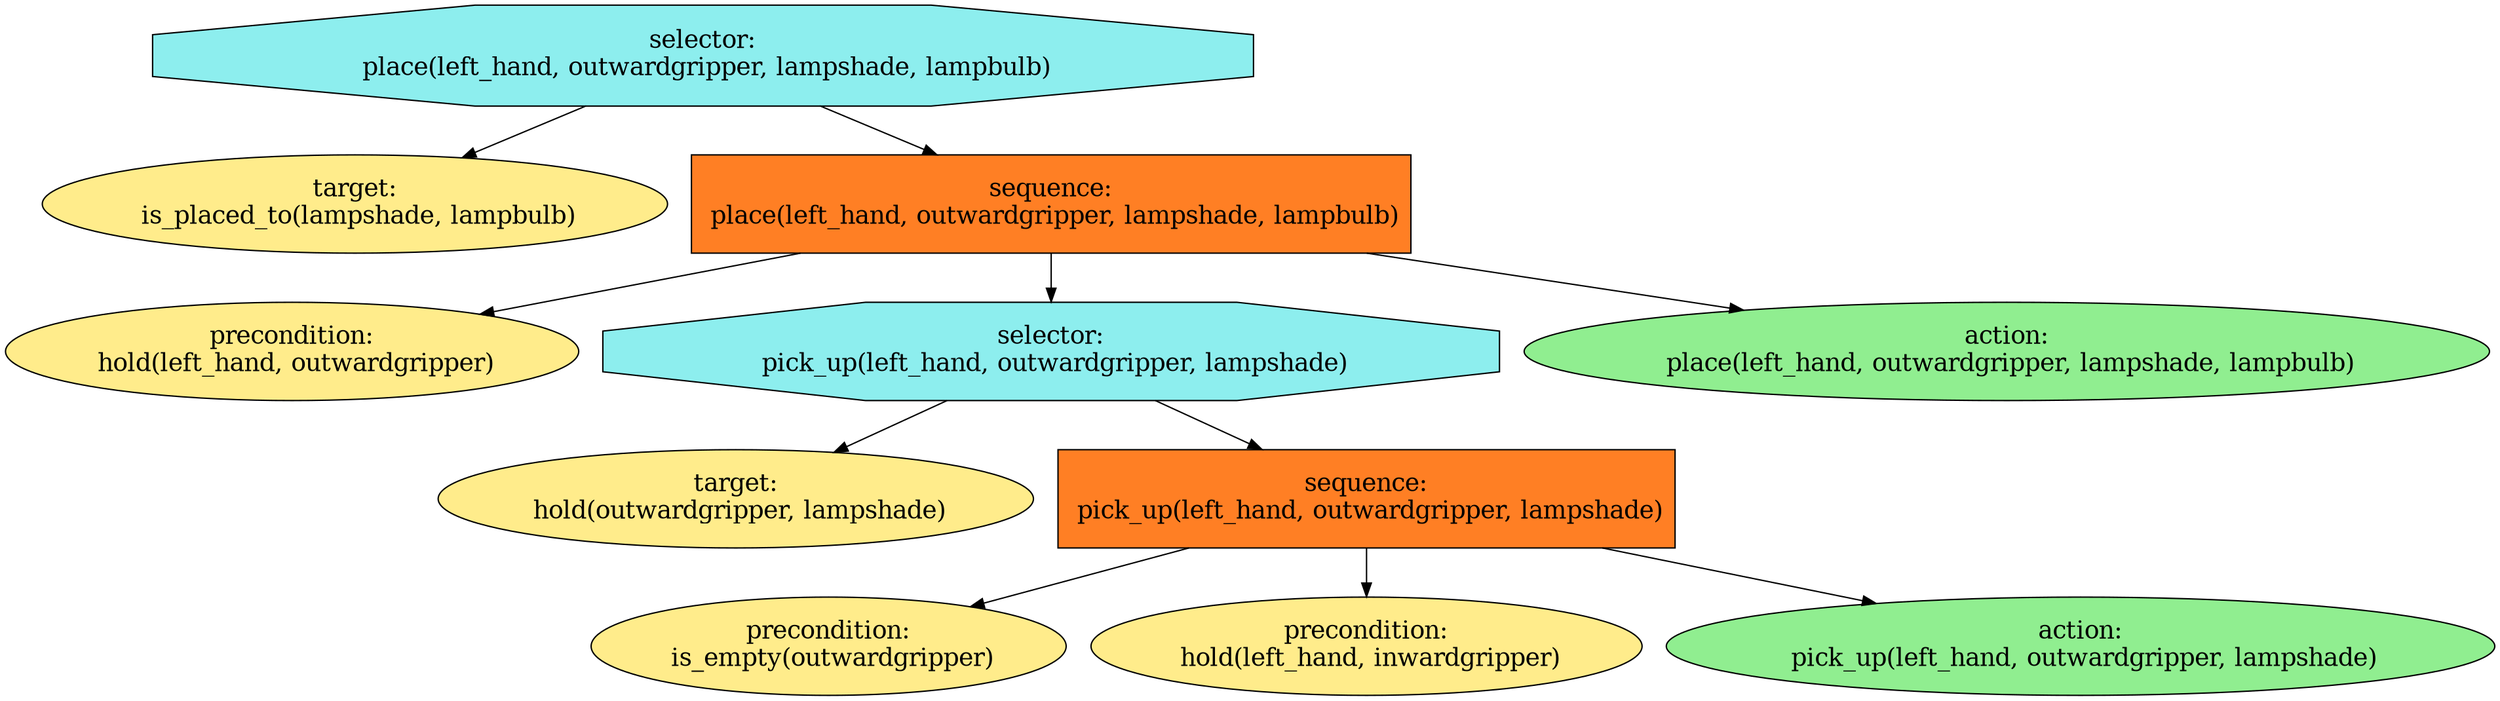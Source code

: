 digraph pastafarianism {
ordering=out;
graph [fontname="times-roman"];
node [fontname="times-roman"];
edge [fontname="times-roman"];
"selector:
 place(left_hand, outwardgripper, lampshade, lampbulb)" [fillcolor=darkslategray2, fontcolor=black, fontsize=18, label="selector:
 place(left_hand, outwardgripper, lampshade, lampbulb)", shape=octagon, style=filled];
"target:
 is_placed_to(lampshade, lampbulb)" [fillcolor=lightgoldenrod1, fontcolor=black, fontsize=18, height=1.0, label="target:
 is_placed_to(lampshade, lampbulb)", shape=ellipse, style=filled];
"selector:
 place(left_hand, outwardgripper, lampshade, lampbulb)" -> "target:
 is_placed_to(lampshade, lampbulb)";
"sequence:
 place(left_hand, outwardgripper, lampshade, lampbulb)" [fillcolor=chocolate1, fontcolor=black, fontsize=18, height=1.0, label="sequence:
 place(left_hand, outwardgripper, lampshade, lampbulb)", shape=box, style=filled];
"selector:
 place(left_hand, outwardgripper, lampshade, lampbulb)" -> "sequence:
 place(left_hand, outwardgripper, lampshade, lampbulb)";
"precondition:
 hold(left_hand, outwardgripper)" [fillcolor=lightgoldenrod1, fontcolor=black, fontsize=18, height=1.0, label="precondition:
 hold(left_hand, outwardgripper)", shape=ellipse, style=filled];
"sequence:
 place(left_hand, outwardgripper, lampshade, lampbulb)" -> "precondition:
 hold(left_hand, outwardgripper)";
"selector:
 pick_up(left_hand, outwardgripper, lampshade)" [fillcolor=darkslategray2, fontcolor=black, fontsize=18, height=1.0, label="selector:
 pick_up(left_hand, outwardgripper, lampshade)", shape=octagon, style=filled];
"sequence:
 place(left_hand, outwardgripper, lampshade, lampbulb)" -> "selector:
 pick_up(left_hand, outwardgripper, lampshade)";
"target:
 hold(outwardgripper, lampshade)" [fillcolor=lightgoldenrod1, fontcolor=black, fontsize=18, height=1.0, label="target:
 hold(outwardgripper, lampshade)", shape=ellipse, style=filled];
"selector:
 pick_up(left_hand, outwardgripper, lampshade)" -> "target:
 hold(outwardgripper, lampshade)";
"sequence:
 pick_up(left_hand, outwardgripper, lampshade)" [fillcolor=chocolate1, fontcolor=black, fontsize=18, height=1.0, label="sequence:
 pick_up(left_hand, outwardgripper, lampshade)", shape=box, style=filled];
"selector:
 pick_up(left_hand, outwardgripper, lampshade)" -> "sequence:
 pick_up(left_hand, outwardgripper, lampshade)";
"precondition:
 is_empty(outwardgripper)" [fillcolor=lightgoldenrod1, fontcolor=black, fontsize=18, height=1.0, label="precondition:
 is_empty(outwardgripper)", shape=ellipse, style=filled];
"sequence:
 pick_up(left_hand, outwardgripper, lampshade)" -> "precondition:
 is_empty(outwardgripper)";
"precondition:
 hold(left_hand, inwardgripper)" [fillcolor=lightgoldenrod1, fontcolor=black, fontsize=18, height=1.0, label="precondition:
 hold(left_hand, inwardgripper)", shape=ellipse, style=filled];
"sequence:
 pick_up(left_hand, outwardgripper, lampshade)" -> "precondition:
 hold(left_hand, inwardgripper)";
"action:
 pick_up(left_hand, outwardgripper, lampshade)" [fillcolor=lightgreen, fontcolor=black, fontsize=18, height=1.0, label="action:
 pick_up(left_hand, outwardgripper, lampshade)", shape=ellipse, style=filled];
"sequence:
 pick_up(left_hand, outwardgripper, lampshade)" -> "action:
 pick_up(left_hand, outwardgripper, lampshade)";
"action:
 place(left_hand, outwardgripper, lampshade, lampbulb)" [fillcolor=lightgreen, fontcolor=black, fontsize=18, height=1.0, label="action:
 place(left_hand, outwardgripper, lampshade, lampbulb)", shape=ellipse, style=filled];
"sequence:
 place(left_hand, outwardgripper, lampshade, lampbulb)" -> "action:
 place(left_hand, outwardgripper, lampshade, lampbulb)";
}

